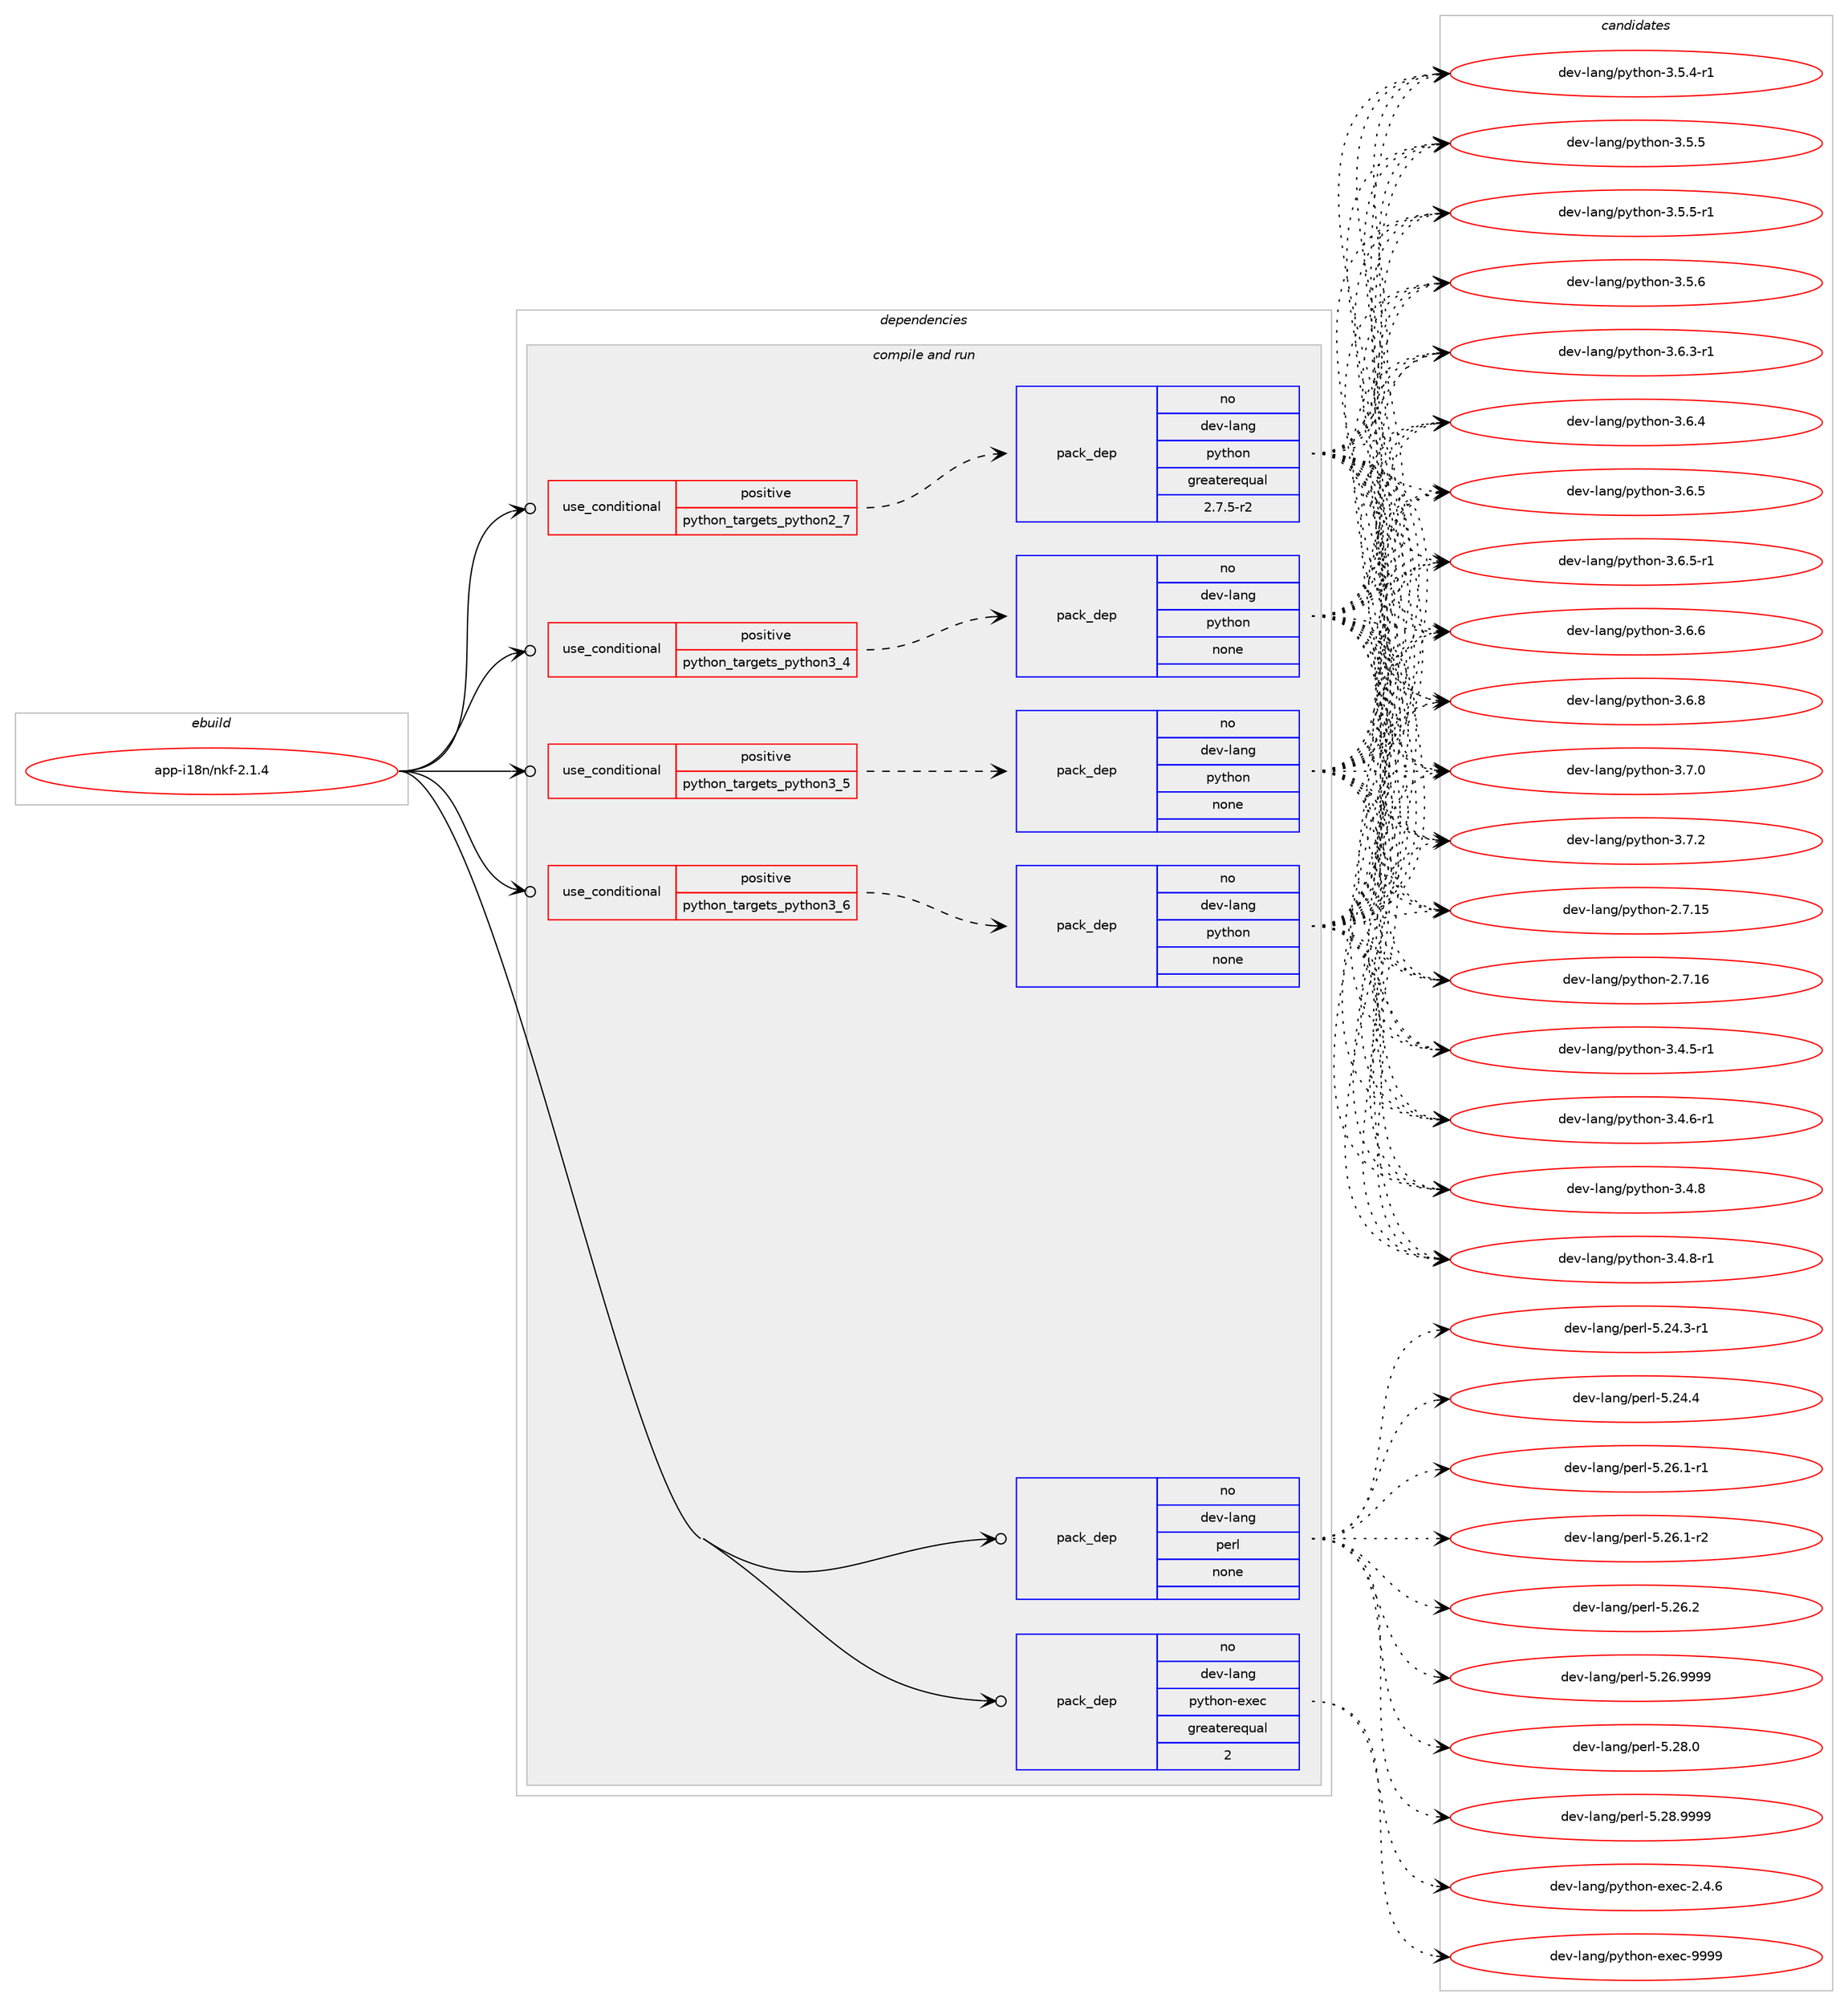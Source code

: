 digraph prolog {

# *************
# Graph options
# *************

newrank=true;
concentrate=true;
compound=true;
graph [rankdir=LR,fontname=Helvetica,fontsize=10,ranksep=1.5];#, ranksep=2.5, nodesep=0.2];
edge  [arrowhead=vee];
node  [fontname=Helvetica,fontsize=10];

# **********
# The ebuild
# **********

subgraph cluster_leftcol {
color=gray;
rank=same;
label=<<i>ebuild</i>>;
id [label="app-i18n/nkf-2.1.4", color=red, width=4, href="../app-i18n/nkf-2.1.4.svg"];
}

# ****************
# The dependencies
# ****************

subgraph cluster_midcol {
color=gray;
label=<<i>dependencies</i>>;
subgraph cluster_compile {
fillcolor="#eeeeee";
style=filled;
label=<<i>compile</i>>;
}
subgraph cluster_compileandrun {
fillcolor="#eeeeee";
style=filled;
label=<<i>compile and run</i>>;
subgraph cond352715 {
dependency1295799 [label=<<TABLE BORDER="0" CELLBORDER="1" CELLSPACING="0" CELLPADDING="4"><TR><TD ROWSPAN="3" CELLPADDING="10">use_conditional</TD></TR><TR><TD>positive</TD></TR><TR><TD>python_targets_python2_7</TD></TR></TABLE>>, shape=none, color=red];
subgraph pack922954 {
dependency1295800 [label=<<TABLE BORDER="0" CELLBORDER="1" CELLSPACING="0" CELLPADDING="4" WIDTH="220"><TR><TD ROWSPAN="6" CELLPADDING="30">pack_dep</TD></TR><TR><TD WIDTH="110">no</TD></TR><TR><TD>dev-lang</TD></TR><TR><TD>python</TD></TR><TR><TD>greaterequal</TD></TR><TR><TD>2.7.5-r2</TD></TR></TABLE>>, shape=none, color=blue];
}
dependency1295799:e -> dependency1295800:w [weight=20,style="dashed",arrowhead="vee"];
}
id:e -> dependency1295799:w [weight=20,style="solid",arrowhead="odotvee"];
subgraph cond352716 {
dependency1295801 [label=<<TABLE BORDER="0" CELLBORDER="1" CELLSPACING="0" CELLPADDING="4"><TR><TD ROWSPAN="3" CELLPADDING="10">use_conditional</TD></TR><TR><TD>positive</TD></TR><TR><TD>python_targets_python3_4</TD></TR></TABLE>>, shape=none, color=red];
subgraph pack922955 {
dependency1295802 [label=<<TABLE BORDER="0" CELLBORDER="1" CELLSPACING="0" CELLPADDING="4" WIDTH="220"><TR><TD ROWSPAN="6" CELLPADDING="30">pack_dep</TD></TR><TR><TD WIDTH="110">no</TD></TR><TR><TD>dev-lang</TD></TR><TR><TD>python</TD></TR><TR><TD>none</TD></TR><TR><TD></TD></TR></TABLE>>, shape=none, color=blue];
}
dependency1295801:e -> dependency1295802:w [weight=20,style="dashed",arrowhead="vee"];
}
id:e -> dependency1295801:w [weight=20,style="solid",arrowhead="odotvee"];
subgraph cond352717 {
dependency1295803 [label=<<TABLE BORDER="0" CELLBORDER="1" CELLSPACING="0" CELLPADDING="4"><TR><TD ROWSPAN="3" CELLPADDING="10">use_conditional</TD></TR><TR><TD>positive</TD></TR><TR><TD>python_targets_python3_5</TD></TR></TABLE>>, shape=none, color=red];
subgraph pack922956 {
dependency1295804 [label=<<TABLE BORDER="0" CELLBORDER="1" CELLSPACING="0" CELLPADDING="4" WIDTH="220"><TR><TD ROWSPAN="6" CELLPADDING="30">pack_dep</TD></TR><TR><TD WIDTH="110">no</TD></TR><TR><TD>dev-lang</TD></TR><TR><TD>python</TD></TR><TR><TD>none</TD></TR><TR><TD></TD></TR></TABLE>>, shape=none, color=blue];
}
dependency1295803:e -> dependency1295804:w [weight=20,style="dashed",arrowhead="vee"];
}
id:e -> dependency1295803:w [weight=20,style="solid",arrowhead="odotvee"];
subgraph cond352718 {
dependency1295805 [label=<<TABLE BORDER="0" CELLBORDER="1" CELLSPACING="0" CELLPADDING="4"><TR><TD ROWSPAN="3" CELLPADDING="10">use_conditional</TD></TR><TR><TD>positive</TD></TR><TR><TD>python_targets_python3_6</TD></TR></TABLE>>, shape=none, color=red];
subgraph pack922957 {
dependency1295806 [label=<<TABLE BORDER="0" CELLBORDER="1" CELLSPACING="0" CELLPADDING="4" WIDTH="220"><TR><TD ROWSPAN="6" CELLPADDING="30">pack_dep</TD></TR><TR><TD WIDTH="110">no</TD></TR><TR><TD>dev-lang</TD></TR><TR><TD>python</TD></TR><TR><TD>none</TD></TR><TR><TD></TD></TR></TABLE>>, shape=none, color=blue];
}
dependency1295805:e -> dependency1295806:w [weight=20,style="dashed",arrowhead="vee"];
}
id:e -> dependency1295805:w [weight=20,style="solid",arrowhead="odotvee"];
subgraph pack922958 {
dependency1295807 [label=<<TABLE BORDER="0" CELLBORDER="1" CELLSPACING="0" CELLPADDING="4" WIDTH="220"><TR><TD ROWSPAN="6" CELLPADDING="30">pack_dep</TD></TR><TR><TD WIDTH="110">no</TD></TR><TR><TD>dev-lang</TD></TR><TR><TD>perl</TD></TR><TR><TD>none</TD></TR><TR><TD></TD></TR></TABLE>>, shape=none, color=blue];
}
id:e -> dependency1295807:w [weight=20,style="solid",arrowhead="odotvee"];
subgraph pack922959 {
dependency1295808 [label=<<TABLE BORDER="0" CELLBORDER="1" CELLSPACING="0" CELLPADDING="4" WIDTH="220"><TR><TD ROWSPAN="6" CELLPADDING="30">pack_dep</TD></TR><TR><TD WIDTH="110">no</TD></TR><TR><TD>dev-lang</TD></TR><TR><TD>python-exec</TD></TR><TR><TD>greaterequal</TD></TR><TR><TD>2</TD></TR></TABLE>>, shape=none, color=blue];
}
id:e -> dependency1295808:w [weight=20,style="solid",arrowhead="odotvee"];
}
subgraph cluster_run {
fillcolor="#eeeeee";
style=filled;
label=<<i>run</i>>;
}
}

# **************
# The candidates
# **************

subgraph cluster_choices {
rank=same;
color=gray;
label=<<i>candidates</i>>;

subgraph choice922954 {
color=black;
nodesep=1;
choice10010111845108971101034711212111610411111045504655464953 [label="dev-lang/python-2.7.15", color=red, width=4,href="../dev-lang/python-2.7.15.svg"];
choice10010111845108971101034711212111610411111045504655464954 [label="dev-lang/python-2.7.16", color=red, width=4,href="../dev-lang/python-2.7.16.svg"];
choice1001011184510897110103471121211161041111104551465246534511449 [label="dev-lang/python-3.4.5-r1", color=red, width=4,href="../dev-lang/python-3.4.5-r1.svg"];
choice1001011184510897110103471121211161041111104551465246544511449 [label="dev-lang/python-3.4.6-r1", color=red, width=4,href="../dev-lang/python-3.4.6-r1.svg"];
choice100101118451089711010347112121116104111110455146524656 [label="dev-lang/python-3.4.8", color=red, width=4,href="../dev-lang/python-3.4.8.svg"];
choice1001011184510897110103471121211161041111104551465246564511449 [label="dev-lang/python-3.4.8-r1", color=red, width=4,href="../dev-lang/python-3.4.8-r1.svg"];
choice1001011184510897110103471121211161041111104551465346524511449 [label="dev-lang/python-3.5.4-r1", color=red, width=4,href="../dev-lang/python-3.5.4-r1.svg"];
choice100101118451089711010347112121116104111110455146534653 [label="dev-lang/python-3.5.5", color=red, width=4,href="../dev-lang/python-3.5.5.svg"];
choice1001011184510897110103471121211161041111104551465346534511449 [label="dev-lang/python-3.5.5-r1", color=red, width=4,href="../dev-lang/python-3.5.5-r1.svg"];
choice100101118451089711010347112121116104111110455146534654 [label="dev-lang/python-3.5.6", color=red, width=4,href="../dev-lang/python-3.5.6.svg"];
choice1001011184510897110103471121211161041111104551465446514511449 [label="dev-lang/python-3.6.3-r1", color=red, width=4,href="../dev-lang/python-3.6.3-r1.svg"];
choice100101118451089711010347112121116104111110455146544652 [label="dev-lang/python-3.6.4", color=red, width=4,href="../dev-lang/python-3.6.4.svg"];
choice100101118451089711010347112121116104111110455146544653 [label="dev-lang/python-3.6.5", color=red, width=4,href="../dev-lang/python-3.6.5.svg"];
choice1001011184510897110103471121211161041111104551465446534511449 [label="dev-lang/python-3.6.5-r1", color=red, width=4,href="../dev-lang/python-3.6.5-r1.svg"];
choice100101118451089711010347112121116104111110455146544654 [label="dev-lang/python-3.6.6", color=red, width=4,href="../dev-lang/python-3.6.6.svg"];
choice100101118451089711010347112121116104111110455146544656 [label="dev-lang/python-3.6.8", color=red, width=4,href="../dev-lang/python-3.6.8.svg"];
choice100101118451089711010347112121116104111110455146554648 [label="dev-lang/python-3.7.0", color=red, width=4,href="../dev-lang/python-3.7.0.svg"];
choice100101118451089711010347112121116104111110455146554650 [label="dev-lang/python-3.7.2", color=red, width=4,href="../dev-lang/python-3.7.2.svg"];
dependency1295800:e -> choice10010111845108971101034711212111610411111045504655464953:w [style=dotted,weight="100"];
dependency1295800:e -> choice10010111845108971101034711212111610411111045504655464954:w [style=dotted,weight="100"];
dependency1295800:e -> choice1001011184510897110103471121211161041111104551465246534511449:w [style=dotted,weight="100"];
dependency1295800:e -> choice1001011184510897110103471121211161041111104551465246544511449:w [style=dotted,weight="100"];
dependency1295800:e -> choice100101118451089711010347112121116104111110455146524656:w [style=dotted,weight="100"];
dependency1295800:e -> choice1001011184510897110103471121211161041111104551465246564511449:w [style=dotted,weight="100"];
dependency1295800:e -> choice1001011184510897110103471121211161041111104551465346524511449:w [style=dotted,weight="100"];
dependency1295800:e -> choice100101118451089711010347112121116104111110455146534653:w [style=dotted,weight="100"];
dependency1295800:e -> choice1001011184510897110103471121211161041111104551465346534511449:w [style=dotted,weight="100"];
dependency1295800:e -> choice100101118451089711010347112121116104111110455146534654:w [style=dotted,weight="100"];
dependency1295800:e -> choice1001011184510897110103471121211161041111104551465446514511449:w [style=dotted,weight="100"];
dependency1295800:e -> choice100101118451089711010347112121116104111110455146544652:w [style=dotted,weight="100"];
dependency1295800:e -> choice100101118451089711010347112121116104111110455146544653:w [style=dotted,weight="100"];
dependency1295800:e -> choice1001011184510897110103471121211161041111104551465446534511449:w [style=dotted,weight="100"];
dependency1295800:e -> choice100101118451089711010347112121116104111110455146544654:w [style=dotted,weight="100"];
dependency1295800:e -> choice100101118451089711010347112121116104111110455146544656:w [style=dotted,weight="100"];
dependency1295800:e -> choice100101118451089711010347112121116104111110455146554648:w [style=dotted,weight="100"];
dependency1295800:e -> choice100101118451089711010347112121116104111110455146554650:w [style=dotted,weight="100"];
}
subgraph choice922955 {
color=black;
nodesep=1;
choice10010111845108971101034711212111610411111045504655464953 [label="dev-lang/python-2.7.15", color=red, width=4,href="../dev-lang/python-2.7.15.svg"];
choice10010111845108971101034711212111610411111045504655464954 [label="dev-lang/python-2.7.16", color=red, width=4,href="../dev-lang/python-2.7.16.svg"];
choice1001011184510897110103471121211161041111104551465246534511449 [label="dev-lang/python-3.4.5-r1", color=red, width=4,href="../dev-lang/python-3.4.5-r1.svg"];
choice1001011184510897110103471121211161041111104551465246544511449 [label="dev-lang/python-3.4.6-r1", color=red, width=4,href="../dev-lang/python-3.4.6-r1.svg"];
choice100101118451089711010347112121116104111110455146524656 [label="dev-lang/python-3.4.8", color=red, width=4,href="../dev-lang/python-3.4.8.svg"];
choice1001011184510897110103471121211161041111104551465246564511449 [label="dev-lang/python-3.4.8-r1", color=red, width=4,href="../dev-lang/python-3.4.8-r1.svg"];
choice1001011184510897110103471121211161041111104551465346524511449 [label="dev-lang/python-3.5.4-r1", color=red, width=4,href="../dev-lang/python-3.5.4-r1.svg"];
choice100101118451089711010347112121116104111110455146534653 [label="dev-lang/python-3.5.5", color=red, width=4,href="../dev-lang/python-3.5.5.svg"];
choice1001011184510897110103471121211161041111104551465346534511449 [label="dev-lang/python-3.5.5-r1", color=red, width=4,href="../dev-lang/python-3.5.5-r1.svg"];
choice100101118451089711010347112121116104111110455146534654 [label="dev-lang/python-3.5.6", color=red, width=4,href="../dev-lang/python-3.5.6.svg"];
choice1001011184510897110103471121211161041111104551465446514511449 [label="dev-lang/python-3.6.3-r1", color=red, width=4,href="../dev-lang/python-3.6.3-r1.svg"];
choice100101118451089711010347112121116104111110455146544652 [label="dev-lang/python-3.6.4", color=red, width=4,href="../dev-lang/python-3.6.4.svg"];
choice100101118451089711010347112121116104111110455146544653 [label="dev-lang/python-3.6.5", color=red, width=4,href="../dev-lang/python-3.6.5.svg"];
choice1001011184510897110103471121211161041111104551465446534511449 [label="dev-lang/python-3.6.5-r1", color=red, width=4,href="../dev-lang/python-3.6.5-r1.svg"];
choice100101118451089711010347112121116104111110455146544654 [label="dev-lang/python-3.6.6", color=red, width=4,href="../dev-lang/python-3.6.6.svg"];
choice100101118451089711010347112121116104111110455146544656 [label="dev-lang/python-3.6.8", color=red, width=4,href="../dev-lang/python-3.6.8.svg"];
choice100101118451089711010347112121116104111110455146554648 [label="dev-lang/python-3.7.0", color=red, width=4,href="../dev-lang/python-3.7.0.svg"];
choice100101118451089711010347112121116104111110455146554650 [label="dev-lang/python-3.7.2", color=red, width=4,href="../dev-lang/python-3.7.2.svg"];
dependency1295802:e -> choice10010111845108971101034711212111610411111045504655464953:w [style=dotted,weight="100"];
dependency1295802:e -> choice10010111845108971101034711212111610411111045504655464954:w [style=dotted,weight="100"];
dependency1295802:e -> choice1001011184510897110103471121211161041111104551465246534511449:w [style=dotted,weight="100"];
dependency1295802:e -> choice1001011184510897110103471121211161041111104551465246544511449:w [style=dotted,weight="100"];
dependency1295802:e -> choice100101118451089711010347112121116104111110455146524656:w [style=dotted,weight="100"];
dependency1295802:e -> choice1001011184510897110103471121211161041111104551465246564511449:w [style=dotted,weight="100"];
dependency1295802:e -> choice1001011184510897110103471121211161041111104551465346524511449:w [style=dotted,weight="100"];
dependency1295802:e -> choice100101118451089711010347112121116104111110455146534653:w [style=dotted,weight="100"];
dependency1295802:e -> choice1001011184510897110103471121211161041111104551465346534511449:w [style=dotted,weight="100"];
dependency1295802:e -> choice100101118451089711010347112121116104111110455146534654:w [style=dotted,weight="100"];
dependency1295802:e -> choice1001011184510897110103471121211161041111104551465446514511449:w [style=dotted,weight="100"];
dependency1295802:e -> choice100101118451089711010347112121116104111110455146544652:w [style=dotted,weight="100"];
dependency1295802:e -> choice100101118451089711010347112121116104111110455146544653:w [style=dotted,weight="100"];
dependency1295802:e -> choice1001011184510897110103471121211161041111104551465446534511449:w [style=dotted,weight="100"];
dependency1295802:e -> choice100101118451089711010347112121116104111110455146544654:w [style=dotted,weight="100"];
dependency1295802:e -> choice100101118451089711010347112121116104111110455146544656:w [style=dotted,weight="100"];
dependency1295802:e -> choice100101118451089711010347112121116104111110455146554648:w [style=dotted,weight="100"];
dependency1295802:e -> choice100101118451089711010347112121116104111110455146554650:w [style=dotted,weight="100"];
}
subgraph choice922956 {
color=black;
nodesep=1;
choice10010111845108971101034711212111610411111045504655464953 [label="dev-lang/python-2.7.15", color=red, width=4,href="../dev-lang/python-2.7.15.svg"];
choice10010111845108971101034711212111610411111045504655464954 [label="dev-lang/python-2.7.16", color=red, width=4,href="../dev-lang/python-2.7.16.svg"];
choice1001011184510897110103471121211161041111104551465246534511449 [label="dev-lang/python-3.4.5-r1", color=red, width=4,href="../dev-lang/python-3.4.5-r1.svg"];
choice1001011184510897110103471121211161041111104551465246544511449 [label="dev-lang/python-3.4.6-r1", color=red, width=4,href="../dev-lang/python-3.4.6-r1.svg"];
choice100101118451089711010347112121116104111110455146524656 [label="dev-lang/python-3.4.8", color=red, width=4,href="../dev-lang/python-3.4.8.svg"];
choice1001011184510897110103471121211161041111104551465246564511449 [label="dev-lang/python-3.4.8-r1", color=red, width=4,href="../dev-lang/python-3.4.8-r1.svg"];
choice1001011184510897110103471121211161041111104551465346524511449 [label="dev-lang/python-3.5.4-r1", color=red, width=4,href="../dev-lang/python-3.5.4-r1.svg"];
choice100101118451089711010347112121116104111110455146534653 [label="dev-lang/python-3.5.5", color=red, width=4,href="../dev-lang/python-3.5.5.svg"];
choice1001011184510897110103471121211161041111104551465346534511449 [label="dev-lang/python-3.5.5-r1", color=red, width=4,href="../dev-lang/python-3.5.5-r1.svg"];
choice100101118451089711010347112121116104111110455146534654 [label="dev-lang/python-3.5.6", color=red, width=4,href="../dev-lang/python-3.5.6.svg"];
choice1001011184510897110103471121211161041111104551465446514511449 [label="dev-lang/python-3.6.3-r1", color=red, width=4,href="../dev-lang/python-3.6.3-r1.svg"];
choice100101118451089711010347112121116104111110455146544652 [label="dev-lang/python-3.6.4", color=red, width=4,href="../dev-lang/python-3.6.4.svg"];
choice100101118451089711010347112121116104111110455146544653 [label="dev-lang/python-3.6.5", color=red, width=4,href="../dev-lang/python-3.6.5.svg"];
choice1001011184510897110103471121211161041111104551465446534511449 [label="dev-lang/python-3.6.5-r1", color=red, width=4,href="../dev-lang/python-3.6.5-r1.svg"];
choice100101118451089711010347112121116104111110455146544654 [label="dev-lang/python-3.6.6", color=red, width=4,href="../dev-lang/python-3.6.6.svg"];
choice100101118451089711010347112121116104111110455146544656 [label="dev-lang/python-3.6.8", color=red, width=4,href="../dev-lang/python-3.6.8.svg"];
choice100101118451089711010347112121116104111110455146554648 [label="dev-lang/python-3.7.0", color=red, width=4,href="../dev-lang/python-3.7.0.svg"];
choice100101118451089711010347112121116104111110455146554650 [label="dev-lang/python-3.7.2", color=red, width=4,href="../dev-lang/python-3.7.2.svg"];
dependency1295804:e -> choice10010111845108971101034711212111610411111045504655464953:w [style=dotted,weight="100"];
dependency1295804:e -> choice10010111845108971101034711212111610411111045504655464954:w [style=dotted,weight="100"];
dependency1295804:e -> choice1001011184510897110103471121211161041111104551465246534511449:w [style=dotted,weight="100"];
dependency1295804:e -> choice1001011184510897110103471121211161041111104551465246544511449:w [style=dotted,weight="100"];
dependency1295804:e -> choice100101118451089711010347112121116104111110455146524656:w [style=dotted,weight="100"];
dependency1295804:e -> choice1001011184510897110103471121211161041111104551465246564511449:w [style=dotted,weight="100"];
dependency1295804:e -> choice1001011184510897110103471121211161041111104551465346524511449:w [style=dotted,weight="100"];
dependency1295804:e -> choice100101118451089711010347112121116104111110455146534653:w [style=dotted,weight="100"];
dependency1295804:e -> choice1001011184510897110103471121211161041111104551465346534511449:w [style=dotted,weight="100"];
dependency1295804:e -> choice100101118451089711010347112121116104111110455146534654:w [style=dotted,weight="100"];
dependency1295804:e -> choice1001011184510897110103471121211161041111104551465446514511449:w [style=dotted,weight="100"];
dependency1295804:e -> choice100101118451089711010347112121116104111110455146544652:w [style=dotted,weight="100"];
dependency1295804:e -> choice100101118451089711010347112121116104111110455146544653:w [style=dotted,weight="100"];
dependency1295804:e -> choice1001011184510897110103471121211161041111104551465446534511449:w [style=dotted,weight="100"];
dependency1295804:e -> choice100101118451089711010347112121116104111110455146544654:w [style=dotted,weight="100"];
dependency1295804:e -> choice100101118451089711010347112121116104111110455146544656:w [style=dotted,weight="100"];
dependency1295804:e -> choice100101118451089711010347112121116104111110455146554648:w [style=dotted,weight="100"];
dependency1295804:e -> choice100101118451089711010347112121116104111110455146554650:w [style=dotted,weight="100"];
}
subgraph choice922957 {
color=black;
nodesep=1;
choice10010111845108971101034711212111610411111045504655464953 [label="dev-lang/python-2.7.15", color=red, width=4,href="../dev-lang/python-2.7.15.svg"];
choice10010111845108971101034711212111610411111045504655464954 [label="dev-lang/python-2.7.16", color=red, width=4,href="../dev-lang/python-2.7.16.svg"];
choice1001011184510897110103471121211161041111104551465246534511449 [label="dev-lang/python-3.4.5-r1", color=red, width=4,href="../dev-lang/python-3.4.5-r1.svg"];
choice1001011184510897110103471121211161041111104551465246544511449 [label="dev-lang/python-3.4.6-r1", color=red, width=4,href="../dev-lang/python-3.4.6-r1.svg"];
choice100101118451089711010347112121116104111110455146524656 [label="dev-lang/python-3.4.8", color=red, width=4,href="../dev-lang/python-3.4.8.svg"];
choice1001011184510897110103471121211161041111104551465246564511449 [label="dev-lang/python-3.4.8-r1", color=red, width=4,href="../dev-lang/python-3.4.8-r1.svg"];
choice1001011184510897110103471121211161041111104551465346524511449 [label="dev-lang/python-3.5.4-r1", color=red, width=4,href="../dev-lang/python-3.5.4-r1.svg"];
choice100101118451089711010347112121116104111110455146534653 [label="dev-lang/python-3.5.5", color=red, width=4,href="../dev-lang/python-3.5.5.svg"];
choice1001011184510897110103471121211161041111104551465346534511449 [label="dev-lang/python-3.5.5-r1", color=red, width=4,href="../dev-lang/python-3.5.5-r1.svg"];
choice100101118451089711010347112121116104111110455146534654 [label="dev-lang/python-3.5.6", color=red, width=4,href="../dev-lang/python-3.5.6.svg"];
choice1001011184510897110103471121211161041111104551465446514511449 [label="dev-lang/python-3.6.3-r1", color=red, width=4,href="../dev-lang/python-3.6.3-r1.svg"];
choice100101118451089711010347112121116104111110455146544652 [label="dev-lang/python-3.6.4", color=red, width=4,href="../dev-lang/python-3.6.4.svg"];
choice100101118451089711010347112121116104111110455146544653 [label="dev-lang/python-3.6.5", color=red, width=4,href="../dev-lang/python-3.6.5.svg"];
choice1001011184510897110103471121211161041111104551465446534511449 [label="dev-lang/python-3.6.5-r1", color=red, width=4,href="../dev-lang/python-3.6.5-r1.svg"];
choice100101118451089711010347112121116104111110455146544654 [label="dev-lang/python-3.6.6", color=red, width=4,href="../dev-lang/python-3.6.6.svg"];
choice100101118451089711010347112121116104111110455146544656 [label="dev-lang/python-3.6.8", color=red, width=4,href="../dev-lang/python-3.6.8.svg"];
choice100101118451089711010347112121116104111110455146554648 [label="dev-lang/python-3.7.0", color=red, width=4,href="../dev-lang/python-3.7.0.svg"];
choice100101118451089711010347112121116104111110455146554650 [label="dev-lang/python-3.7.2", color=red, width=4,href="../dev-lang/python-3.7.2.svg"];
dependency1295806:e -> choice10010111845108971101034711212111610411111045504655464953:w [style=dotted,weight="100"];
dependency1295806:e -> choice10010111845108971101034711212111610411111045504655464954:w [style=dotted,weight="100"];
dependency1295806:e -> choice1001011184510897110103471121211161041111104551465246534511449:w [style=dotted,weight="100"];
dependency1295806:e -> choice1001011184510897110103471121211161041111104551465246544511449:w [style=dotted,weight="100"];
dependency1295806:e -> choice100101118451089711010347112121116104111110455146524656:w [style=dotted,weight="100"];
dependency1295806:e -> choice1001011184510897110103471121211161041111104551465246564511449:w [style=dotted,weight="100"];
dependency1295806:e -> choice1001011184510897110103471121211161041111104551465346524511449:w [style=dotted,weight="100"];
dependency1295806:e -> choice100101118451089711010347112121116104111110455146534653:w [style=dotted,weight="100"];
dependency1295806:e -> choice1001011184510897110103471121211161041111104551465346534511449:w [style=dotted,weight="100"];
dependency1295806:e -> choice100101118451089711010347112121116104111110455146534654:w [style=dotted,weight="100"];
dependency1295806:e -> choice1001011184510897110103471121211161041111104551465446514511449:w [style=dotted,weight="100"];
dependency1295806:e -> choice100101118451089711010347112121116104111110455146544652:w [style=dotted,weight="100"];
dependency1295806:e -> choice100101118451089711010347112121116104111110455146544653:w [style=dotted,weight="100"];
dependency1295806:e -> choice1001011184510897110103471121211161041111104551465446534511449:w [style=dotted,weight="100"];
dependency1295806:e -> choice100101118451089711010347112121116104111110455146544654:w [style=dotted,weight="100"];
dependency1295806:e -> choice100101118451089711010347112121116104111110455146544656:w [style=dotted,weight="100"];
dependency1295806:e -> choice100101118451089711010347112121116104111110455146554648:w [style=dotted,weight="100"];
dependency1295806:e -> choice100101118451089711010347112121116104111110455146554650:w [style=dotted,weight="100"];
}
subgraph choice922958 {
color=black;
nodesep=1;
choice100101118451089711010347112101114108455346505246514511449 [label="dev-lang/perl-5.24.3-r1", color=red, width=4,href="../dev-lang/perl-5.24.3-r1.svg"];
choice10010111845108971101034711210111410845534650524652 [label="dev-lang/perl-5.24.4", color=red, width=4,href="../dev-lang/perl-5.24.4.svg"];
choice100101118451089711010347112101114108455346505446494511449 [label="dev-lang/perl-5.26.1-r1", color=red, width=4,href="../dev-lang/perl-5.26.1-r1.svg"];
choice100101118451089711010347112101114108455346505446494511450 [label="dev-lang/perl-5.26.1-r2", color=red, width=4,href="../dev-lang/perl-5.26.1-r2.svg"];
choice10010111845108971101034711210111410845534650544650 [label="dev-lang/perl-5.26.2", color=red, width=4,href="../dev-lang/perl-5.26.2.svg"];
choice10010111845108971101034711210111410845534650544657575757 [label="dev-lang/perl-5.26.9999", color=red, width=4,href="../dev-lang/perl-5.26.9999.svg"];
choice10010111845108971101034711210111410845534650564648 [label="dev-lang/perl-5.28.0", color=red, width=4,href="../dev-lang/perl-5.28.0.svg"];
choice10010111845108971101034711210111410845534650564657575757 [label="dev-lang/perl-5.28.9999", color=red, width=4,href="../dev-lang/perl-5.28.9999.svg"];
dependency1295807:e -> choice100101118451089711010347112101114108455346505246514511449:w [style=dotted,weight="100"];
dependency1295807:e -> choice10010111845108971101034711210111410845534650524652:w [style=dotted,weight="100"];
dependency1295807:e -> choice100101118451089711010347112101114108455346505446494511449:w [style=dotted,weight="100"];
dependency1295807:e -> choice100101118451089711010347112101114108455346505446494511450:w [style=dotted,weight="100"];
dependency1295807:e -> choice10010111845108971101034711210111410845534650544650:w [style=dotted,weight="100"];
dependency1295807:e -> choice10010111845108971101034711210111410845534650544657575757:w [style=dotted,weight="100"];
dependency1295807:e -> choice10010111845108971101034711210111410845534650564648:w [style=dotted,weight="100"];
dependency1295807:e -> choice10010111845108971101034711210111410845534650564657575757:w [style=dotted,weight="100"];
}
subgraph choice922959 {
color=black;
nodesep=1;
choice1001011184510897110103471121211161041111104510112010199455046524654 [label="dev-lang/python-exec-2.4.6", color=red, width=4,href="../dev-lang/python-exec-2.4.6.svg"];
choice10010111845108971101034711212111610411111045101120101994557575757 [label="dev-lang/python-exec-9999", color=red, width=4,href="../dev-lang/python-exec-9999.svg"];
dependency1295808:e -> choice1001011184510897110103471121211161041111104510112010199455046524654:w [style=dotted,weight="100"];
dependency1295808:e -> choice10010111845108971101034711212111610411111045101120101994557575757:w [style=dotted,weight="100"];
}
}

}
